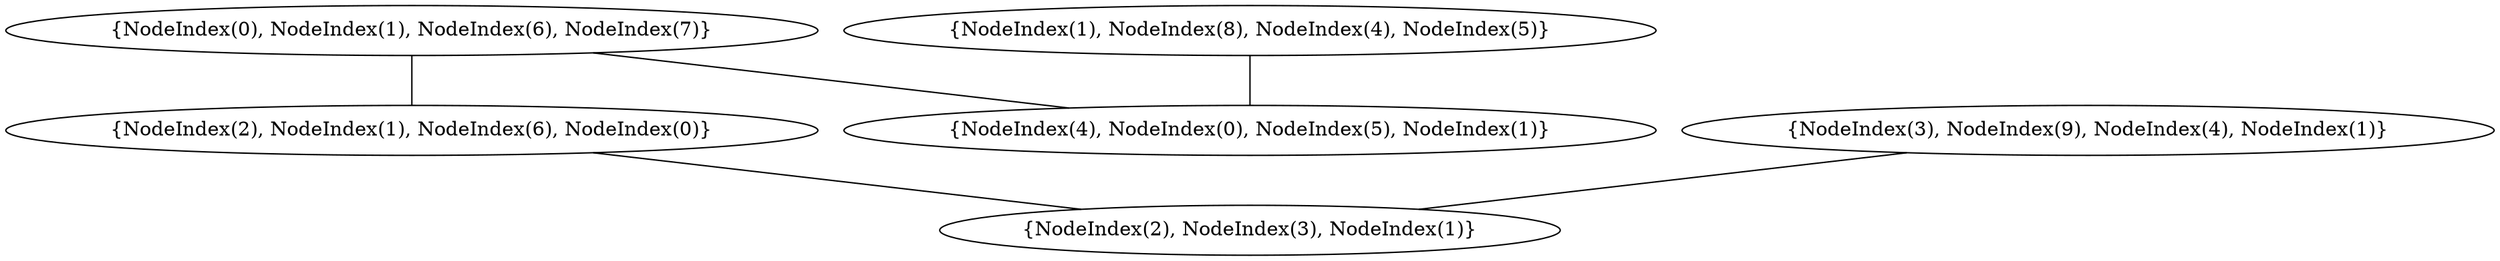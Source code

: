 graph {
    0 [ label = "{NodeIndex(2), NodeIndex(3), NodeIndex(1)}" ]
    1 [ label = "{NodeIndex(2), NodeIndex(1), NodeIndex(6), NodeIndex(0)}" ]
    2 [ label = "{NodeIndex(3), NodeIndex(9), NodeIndex(4), NodeIndex(1)}" ]
    3 [ label = "{NodeIndex(4), NodeIndex(0), NodeIndex(5), NodeIndex(1)}" ]
    4 [ label = "{NodeIndex(1), NodeIndex(8), NodeIndex(4), NodeIndex(5)}" ]
    5 [ label = "{NodeIndex(0), NodeIndex(1), NodeIndex(6), NodeIndex(7)}" ]
    4 -- 3 [ ]
    5 -- 1 [ ]
    1 -- 0 [ ]
    2 -- 0 [ ]
    5 -- 3 [ ]
}
